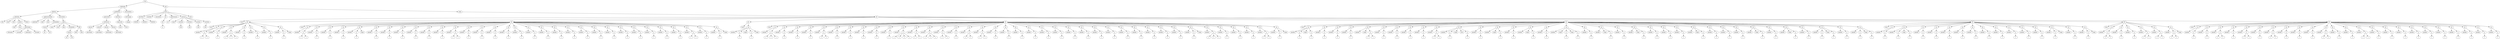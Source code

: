 digraph Tree {
	"t0" [label = "TEI"];
	"t1" [label = "teiHeader"];
	"t2" [label = "fileDesc"];
	"t3" [label = "titleStmt"];
	"t4" [label = "title"];
	"t5" [label = "title"];
	"t6" [label = "title"];
	"t7" [label = "author"];
	"t8" [label = "idno"];
	"t9" [label = "idno"];
	"t10" [label = "persName"];
	"t11" [label = "forename"];
	"t12" [label = "surname"];
	"t13" [label = "nameLink"];
	"t14" [label = "surname"];
	"t15" [label = "editor"];
	"t16" [label = "publicationStmt"];
	"t17" [label = "publisher"];
	"t18" [label = "idno"];
	"t19" [label = "idno"];
	"t20" [label = "availability"];
	"t21" [label = "licence"];
	"t22" [label = "ab"];
	"t23" [label = "ref"];
	"t24" [label = "sourceDesc"];
	"t25" [label = "bibl"];
	"t26" [label = "name"];
	"t27" [label = "idno"];
	"t28" [label = "idno"];
	"t29" [label = "availability"];
	"t30" [label = "licence"];
	"t31" [label = "ab"];
	"t32" [label = "ref"];
	"t33" [label = "bibl"];
	"t34" [label = "date"];
	"t35" [label = "idno"];
	"t36" [label = "profileDesc"];
	"t37" [label = "particDesc"];
	"t38" [label = "listPerson"];
	"t39" [label = "person"];
	"t40" [label = "persName"];
	"t41" [label = "person"];
	"t42" [label = "persName"];
	"t43" [label = "person"];
	"t44" [label = "persName"];
	"t45" [label = "person"];
	"t46" [label = "persName"];
	"t47" [label = "textClass"];
	"t48" [label = "keywords"];
	"t49" [label = "term"];
	"t50" [label = "term"];
	"t51" [label = "revisionDesc"];
	"t52" [label = "listChange"];
	"t53" [label = "change"];
	"t54" [label = "text"];
	"t55" [label = "front"];
	"t56" [label = "docTitle"];
	"t57" [label = "titlePart"];
	"t58" [label = "titlePart"];
	"t59" [label = "titlePart"];
	"t60" [label = "docDate"];
	"t61" [label = "docAuthor"];
	"t62" [label = "div"];
	"t63" [label = "div"];
	"t64" [label = "p"];
	"t65" [label = "performance"];
	"t66" [label = "ab"];
	"t67" [label = "castList"];
	"t68" [label = "head"];
	"t69" [label = "castItem"];
	"t70" [label = "role"];
	"t71" [label = "castItem"];
	"t72" [label = "role"];
	"t73" [label = "castItem"];
	"t74" [label = "role"];
	"t75" [label = "castItem"];
	"t76" [label = "role"];
	"t77" [label = "note"];
	"t78" [label = "body"];
	"t79" [label = "div"];
	"t80" [label = "head"];
	"t81" [label = "div"];
	"t82" [label = "head"];
	"t83" [label = "sp"];
	"t84" [label = "speaker"];
	"t85" [label = "p"];
	"t86" [label = "s"];
	"t87" [label = "s"];
	"t88" [label = "sp"];
	"t89" [label = "speaker"];
	"t90" [label = "p"];
	"t91" [label = "s"];
	"t92" [label = "sp"];
	"t93" [label = "speaker"];
	"t94" [label = "p"];
	"t95" [label = "s"];
	"t96" [label = "s"];
	"t97" [label = "s"];
	"t98" [label = "sp"];
	"t99" [label = "speaker"];
	"t100" [label = "p"];
	"t101" [label = "s"];
	"t102" [label = "sp"];
	"t103" [label = "speaker"];
	"t104" [label = "p"];
	"t105" [label = "s"];
	"t106" [label = "sp"];
	"t107" [label = "speaker"];
	"t108" [label = "p"];
	"t109" [label = "s"];
	"t110" [label = "sp"];
	"t111" [label = "speaker"];
	"t112" [label = "p"];
	"t113" [label = "s"];
	"t114" [label = "stage"];
	"t115" [label = "div"];
	"t116" [label = "head"];
	"t117" [label = "sp"];
	"t118" [label = "speaker"];
	"t119" [label = "p"];
	"t120" [label = "s"];
	"t121" [label = "s"];
	"t122" [label = "sp"];
	"t123" [label = "speaker"];
	"t124" [label = "p"];
	"t125" [label = "s"];
	"t126" [label = "sp"];
	"t127" [label = "speaker"];
	"t128" [label = "p"];
	"t129" [label = "s"];
	"t130" [label = "sp"];
	"t131" [label = "speaker"];
	"t132" [label = "p"];
	"t133" [label = "s"];
	"t134" [label = "sp"];
	"t135" [label = "speaker"];
	"t136" [label = "p"];
	"t137" [label = "s"];
	"t138" [label = "stage"];
	"t139" [label = "sp"];
	"t140" [label = "speaker"];
	"t141" [label = "p"];
	"t142" [label = "s"];
	"t143" [label = "sp"];
	"t144" [label = "speaker"];
	"t145" [label = "p"];
	"t146" [label = "s"];
	"t147" [label = "sp"];
	"t148" [label = "speaker"];
	"t149" [label = "p"];
	"t150" [label = "s"];
	"t151" [label = "sp"];
	"t152" [label = "speaker"];
	"t153" [label = "p"];
	"t154" [label = "s"];
	"t155" [label = "sp"];
	"t156" [label = "speaker"];
	"t157" [label = "p"];
	"t158" [label = "s"];
	"t159" [label = "sp"];
	"t160" [label = "speaker"];
	"t161" [label = "p"];
	"t162" [label = "s"];
	"t163" [label = "sp"];
	"t164" [label = "speaker"];
	"t165" [label = "p"];
	"t166" [label = "s"];
	"t167" [label = "s"];
	"t168" [label = "sp"];
	"t169" [label = "speaker"];
	"t170" [label = "p"];
	"t171" [label = "s"];
	"t172" [label = "sp"];
	"t173" [label = "speaker"];
	"t174" [label = "p"];
	"t175" [label = "s"];
	"t176" [label = "sp"];
	"t177" [label = "speaker"];
	"t178" [label = "p"];
	"t179" [label = "s"];
	"t180" [label = "sp"];
	"t181" [label = "speaker"];
	"t182" [label = "p"];
	"t183" [label = "s"];
	"t184" [label = "sp"];
	"t185" [label = "speaker"];
	"t186" [label = "p"];
	"t187" [label = "s"];
	"t188" [label = "sp"];
	"t189" [label = "speaker"];
	"t190" [label = "p"];
	"t191" [label = "s"];
	"t192" [label = "sp"];
	"t193" [label = "speaker"];
	"t194" [label = "p"];
	"t195" [label = "s"];
	"t196" [label = "sp"];
	"t197" [label = "speaker"];
	"t198" [label = "p"];
	"t199" [label = "s"];
	"t200" [label = "sp"];
	"t201" [label = "speaker"];
	"t202" [label = "p"];
	"t203" [label = "s"];
	"t204" [label = "sp"];
	"t205" [label = "speaker"];
	"t206" [label = "p"];
	"t207" [label = "s"];
	"t208" [label = "sp"];
	"t209" [label = "speaker"];
	"t210" [label = "p"];
	"t211" [label = "s"];
	"t212" [label = "sp"];
	"t213" [label = "speaker"];
	"t214" [label = "p"];
	"t215" [label = "s"];
	"t216" [label = "sp"];
	"t217" [label = "speaker"];
	"t218" [label = "p"];
	"t219" [label = "s"];
	"t220" [label = "sp"];
	"t221" [label = "speaker"];
	"t222" [label = "p"];
	"t223" [label = "s"];
	"t224" [label = "sp"];
	"t225" [label = "speaker"];
	"t226" [label = "p"];
	"t227" [label = "s"];
	"t228" [label = "sp"];
	"t229" [label = "speaker"];
	"t230" [label = "p"];
	"t231" [label = "s"];
	"t232" [label = "sp"];
	"t233" [label = "speaker"];
	"t234" [label = "p"];
	"t235" [label = "s"];
	"t236" [label = "sp"];
	"t237" [label = "speaker"];
	"t238" [label = "p"];
	"t239" [label = "s"];
	"t240" [label = "s"];
	"t241" [label = "sp"];
	"t242" [label = "speaker"];
	"t243" [label = "p"];
	"t244" [label = "s"];
	"t245" [label = "sp"];
	"t246" [label = "speaker"];
	"t247" [label = "p"];
	"t248" [label = "s"];
	"t249" [label = "stage"];
	"t250" [label = "div"];
	"t251" [label = "head"];
	"t252" [label = "sp"];
	"t253" [label = "speaker"];
	"t254" [label = "p"];
	"t255" [label = "s"];
	"t256" [label = "stage"];
	"t257" [label = "p"];
	"t258" [label = "s"];
	"t259" [label = "stage"];
	"t260" [label = "div"];
	"t261" [label = "head"];
	"t262" [label = "sp"];
	"t263" [label = "speaker"];
	"t264" [label = "p"];
	"t265" [label = "s"];
	"t266" [label = "s"];
	"t267" [label = "s"];
	"t268" [label = "sp"];
	"t269" [label = "speaker"];
	"t270" [label = "p"];
	"t271" [label = "s"];
	"t272" [label = "sp"];
	"t273" [label = "speaker"];
	"t274" [label = "p"];
	"t275" [label = "s"];
	"t276" [label = "sp"];
	"t277" [label = "speaker"];
	"t278" [label = "p"];
	"t279" [label = "s"];
	"t280" [label = "sp"];
	"t281" [label = "speaker"];
	"t282" [label = "p"];
	"t283" [label = "s"];
	"t284" [label = "s"];
	"t285" [label = "sp"];
	"t286" [label = "speaker"];
	"t287" [label = "p"];
	"t288" [label = "s"];
	"t289" [label = "sp"];
	"t290" [label = "speaker"];
	"t291" [label = "p"];
	"t292" [label = "s"];
	"t293" [label = "sp"];
	"t294" [label = "speaker"];
	"t295" [label = "p"];
	"t296" [label = "s"];
	"t297" [label = "sp"];
	"t298" [label = "speaker"];
	"t299" [label = "p"];
	"t300" [label = "s"];
	"t301" [label = "sp"];
	"t302" [label = "speaker"];
	"t303" [label = "p"];
	"t304" [label = "s"];
	"t305" [label = "sp"];
	"t306" [label = "speaker"];
	"t307" [label = "p"];
	"t308" [label = "s"];
	"t309" [label = "s"];
	"t310" [label = "s"];
	"t311" [label = "s"];
	"t312" [label = "sp"];
	"t313" [label = "speaker"];
	"t314" [label = "p"];
	"t315" [label = "s"];
	"t316" [label = "s"];
	"t317" [label = "sp"];
	"t318" [label = "speaker"];
	"t319" [label = "p"];
	"t320" [label = "s"];
	"t321" [label = "s"];
	"t322" [label = "s"];
	"t323" [label = "sp"];
	"t324" [label = "speaker"];
	"t325" [label = "p"];
	"t326" [label = "s"];
	"t327" [label = "s"];
	"t328" [label = "sp"];
	"t329" [label = "speaker"];
	"t330" [label = "p"];
	"t331" [label = "s"];
	"t332" [label = "sp"];
	"t333" [label = "speaker"];
	"t334" [label = "p"];
	"t335" [label = "s"];
	"t336" [label = "s"];
	"t337" [label = "sp"];
	"t338" [label = "speaker"];
	"t339" [label = "p"];
	"t340" [label = "s"];
	"t341" [label = "s"];
	"t342" [label = "sp"];
	"t343" [label = "speaker"];
	"t344" [label = "p"];
	"t345" [label = "s"];
	"t346" [label = "sp"];
	"t347" [label = "speaker"];
	"t348" [label = "p"];
	"t349" [label = "s"];
	"t350" [label = "sp"];
	"t351" [label = "speaker"];
	"t352" [label = "p"];
	"t353" [label = "s"];
	"t354" [label = "sp"];
	"t355" [label = "speaker"];
	"t356" [label = "p"];
	"t357" [label = "s"];
	"t358" [label = "sp"];
	"t359" [label = "speaker"];
	"t360" [label = "p"];
	"t361" [label = "s"];
	"t362" [label = "sp"];
	"t363" [label = "speaker"];
	"t364" [label = "p"];
	"t365" [label = "s"];
	"t366" [label = "sp"];
	"t367" [label = "speaker"];
	"t368" [label = "p"];
	"t369" [label = "s"];
	"t370" [label = "sp"];
	"t371" [label = "speaker"];
	"t372" [label = "p"];
	"t373" [label = "s"];
	"t374" [label = "sp"];
	"t375" [label = "speaker"];
	"t376" [label = "p"];
	"t377" [label = "s"];
	"t378" [label = "sp"];
	"t379" [label = "speaker"];
	"t380" [label = "p"];
	"t381" [label = "s"];
	"t382" [label = "sp"];
	"t383" [label = "speaker"];
	"t384" [label = "p"];
	"t385" [label = "s"];
	"t386" [label = "sp"];
	"t387" [label = "speaker"];
	"t388" [label = "p"];
	"t389" [label = "s"];
	"t390" [label = "sp"];
	"t391" [label = "speaker"];
	"t392" [label = "p"];
	"t393" [label = "s"];
	"t394" [label = "sp"];
	"t395" [label = "speaker"];
	"t396" [label = "p"];
	"t397" [label = "s"];
	"t398" [label = "sp"];
	"t399" [label = "speaker"];
	"t400" [label = "p"];
	"t401" [label = "s"];
	"t402" [label = "sp"];
	"t403" [label = "speaker"];
	"t404" [label = "p"];
	"t405" [label = "s"];
	"t406" [label = "stage"];
	"t407" [label = "sp"];
	"t408" [label = "speaker"];
	"t409" [label = "p"];
	"t410" [label = "s"];
	"t411" [label = "s"];
	"t412" [label = "s"];
	"t413" [label = "sp"];
	"t414" [label = "speaker"];
	"t415" [label = "p"];
	"t416" [label = "s"];
	"t417" [label = "sp"];
	"t418" [label = "speaker"];
	"t419" [label = "p"];
	"t420" [label = "s"];
	"t421" [label = "sp"];
	"t422" [label = "speaker"];
	"t423" [label = "p"];
	"t424" [label = "s"];
	"t425" [label = "sp"];
	"t426" [label = "speaker"];
	"t427" [label = "p"];
	"t428" [label = "s"];
	"t429" [label = "s"];
	"t430" [label = "sp"];
	"t431" [label = "speaker"];
	"t432" [label = "p"];
	"t433" [label = "s"];
	"t434" [label = "stage"];
	"t435" [label = "div"];
	"t436" [label = "head"];
	"t437" [label = "sp"];
	"t438" [label = "speaker"];
	"t439" [label = "p"];
	"t440" [label = "s"];
	"t441" [label = "stage"];
	"t442" [label = "p"];
	"t443" [label = "s"];
	"t444" [label = "sp"];
	"t445" [label = "speaker"];
	"t446" [label = "p"];
	"t447" [label = "s"];
	"t448" [label = "sp"];
	"t449" [label = "speaker"];
	"t450" [label = "p"];
	"t451" [label = "s"];
	"t452" [label = "sp"];
	"t453" [label = "speaker"];
	"t454" [label = "p"];
	"t455" [label = "s"];
	"t456" [label = "sp"];
	"t457" [label = "speaker"];
	"t458" [label = "stage"];
	"t459" [label = "p"];
	"t460" [label = "s"];
	"t461" [label = "s"];
	"t462" [label = "sp"];
	"t463" [label = "speaker"];
	"t464" [label = "p"];
	"t465" [label = "s"];
	"t466" [label = "sp"];
	"t467" [label = "speaker"];
	"t468" [label = "p"];
	"t469" [label = "s"];
	"t470" [label = "sp"];
	"t471" [label = "speaker"];
	"t472" [label = "p"];
	"t473" [label = "s"];
	"t474" [label = "sp"];
	"t475" [label = "speaker"];
	"t476" [label = "p"];
	"t477" [label = "s"];
	"t478" [label = "sp"];
	"t479" [label = "speaker"];
	"t480" [label = "p"];
	"t481" [label = "s"];
	"t482" [label = "s"];
	"t483" [label = "sp"];
	"t484" [label = "speaker"];
	"t485" [label = "p"];
	"t486" [label = "s"];
	"t487" [label = "stage"];
	"t488" [label = "note"];
	"t489" [label = "p"];
	"t490" [label = "s"];
	"t491" [label = "sp"];
	"t492" [label = "speaker"];
	"t493" [label = "p"];
	"t494" [label = "s"];
	"t495" [label = "sp"];
	"t496" [label = "speaker"];
	"t497" [label = "stage"];
	"t498" [label = "p"];
	"t499" [label = "s"];
	"t500" [label = "sp"];
	"t501" [label = "speaker"];
	"t502" [label = "p"];
	"t503" [label = "s"];
	"t504" [label = "sp"];
	"t505" [label = "speaker"];
	"t506" [label = "stage"];
	"t507" [label = "p"];
	"t508" [label = "s"];
	"t509" [label = "sp"];
	"t510" [label = "speaker"];
	"t511" [label = "p"];
	"t512" [label = "s"];
	"t513" [label = "sp"];
	"t514" [label = "speaker"];
	"t515" [label = "stage"];
	"t516" [label = "p"];
	"t517" [label = "s"];
	"t518" [label = "stage"];
	"t519" [label = "p"];
	"t520" [label = "s"];
	"t521" [label = "sp"];
	"t522" [label = "speaker"];
	"t523" [label = "p"];
	"t524" [label = "s"];
	"t525" [label = "sp"];
	"t526" [label = "speaker"];
	"t527" [label = "stage"];
	"t528" [label = "p"];
	"t529" [label = "s"];
	"t530" [label = "sp"];
	"t531" [label = "speaker"];
	"t532" [label = "p"];
	"t533" [label = "s"];
	"t534" [label = "sp"];
	"t535" [label = "speaker"];
	"t536" [label = "stage"];
	"t537" [label = "p"];
	"t538" [label = "s"];
	"t539" [label = "sp"];
	"t540" [label = "speaker"];
	"t541" [label = "p"];
	"t542" [label = "s"];
	"t543" [label = "sp"];
	"t544" [label = "speaker"];
	"t545" [label = "p"];
	"t546" [label = "s"];
	"t547" [label = "sp"];
	"t548" [label = "speaker"];
	"t549" [label = "p"];
	"t550" [label = "s"];
	"t551" [label = "sp"];
	"t552" [label = "speaker"];
	"t553" [label = "stage"];
	"t554" [label = "p"];
	"t555" [label = "s"];
	"t556" [label = "sp"];
	"t557" [label = "speaker"];
	"t558" [label = "p"];
	"t559" [label = "s"];
	"t560" [label = "sp"];
	"t561" [label = "speaker"];
	"t562" [label = "p"];
	"t563" [label = "s"];
	"t564" [label = "sp"];
	"t565" [label = "speaker"];
	"t566" [label = "p"];
	"t567" [label = "s"];
	"t568" [label = "sp"];
	"t569" [label = "speaker"];
	"t570" [label = "stage"];
	"t571" [label = "p"];
	"t572" [label = "s"];
	"t573" [label = "sp"];
	"t574" [label = "speaker"];
	"t575" [label = "p"];
	"t576" [label = "s"];
	"t577" [label = "sp"];
	"t578" [label = "speaker"];
	"t579" [label = "stage"];
	"t580" [label = "p"];
	"t581" [label = "s"];
	"t582" [label = "sp"];
	"t583" [label = "speaker"];
	"t584" [label = "p"];
	"t585" [label = "s"];
	"t586" [label = "sp"];
	"t587" [label = "speaker"];
	"t588" [label = "p"];
	"t589" [label = "s"];
	"t590" [label = "stage"];
	"t591" [label = "p"];
	"t592" [label = "s"];
	"t593" [label = "sp"];
	"t594" [label = "speaker"];
	"t595" [label = "p"];
	"t596" [label = "s"];
	"t597" [label = "sp"];
	"t598" [label = "speaker"];
	"t599" [label = "p"];
	"t600" [label = "s"];
	"t601" [label = "stage"];
	"t602" [label = "p"];
	"t603" [label = "s"];
	"t604" [label = "div"];
	"t605" [label = "head"];
	"t606" [label = "sp"];
	"t607" [label = "speaker"];
	"t608" [label = "p"];
	"t609" [label = "s"];
	"t610" [label = "sp"];
	"t611" [label = "speaker"];
	"t612" [label = "p"];
	"t613" [label = "s"];
	"t614" [label = "stage"];
	"t615" [label = "p"];
	"t616" [label = "s"];
	"t617" [label = "sp"];
	"t618" [label = "speaker"];
	"t619" [label = "p"];
	"t620" [label = "s"];
	"t621" [label = "sp"];
	"t622" [label = "speaker"];
	"t623" [label = "p"];
	"t624" [label = "s"];
	"t625" [label = "sp"];
	"t626" [label = "speaker"];
	"t627" [label = "p"];
	"t628" [label = "s"];
	"t629" [label = "sp"];
	"t630" [label = "speaker"];
	"t631" [label = "p"];
	"t632" [label = "s"];
	"t633" [label = "sp"];
	"t634" [label = "speaker"];
	"t635" [label = "p"];
	"t636" [label = "s"];
	"t637" [label = "sp"];
	"t638" [label = "speaker"];
	"t639" [label = "p"];
	"t640" [label = "s"];
	"t641" [label = "sp"];
	"t642" [label = "speaker"];
	"t643" [label = "p"];
	"t644" [label = "s"];
	"t645" [label = "sp"];
	"t646" [label = "speaker"];
	"t647" [label = "p"];
	"t648" [label = "s"];
	"t649" [label = "sp"];
	"t650" [label = "speaker"];
	"t651" [label = "p"];
	"t652" [label = "s"];
	"t653" [label = "sp"];
	"t654" [label = "speaker"];
	"t655" [label = "p"];
	"t656" [label = "s"];
	"t657" [label = "sp"];
	"t658" [label = "speaker"];
	"t659" [label = "p"];
	"t660" [label = "s"];
	"t661" [label = "stage"];
	"t662" [label = "sp"];
	"t663" [label = "speaker"];
	"t664" [label = "p"];
	"t665" [label = "s"];
	"t666" [label = "sp"];
	"t667" [label = "speaker"];
	"t668" [label = "p"];
	"t669" [label = "s"];
	"t670" [label = "stage"];
	"t671" [label = "div"];
	"t672" [label = "head"];
	"t673" [label = "sp"];
	"t674" [label = "speaker"];
	"t675" [label = "p"];
	"t676" [label = "s"];
	"t677" [label = "s"];
	"t678" [label = "sp"];
	"t679" [label = "speaker"];
	"t680" [label = "p"];
	"t681" [label = "s"];
	"t682" [label = "sp"];
	"t683" [label = "speaker"];
	"t684" [label = "p"];
	"t685" [label = "s"];
	"t686" [label = "sp"];
	"t687" [label = "speaker"];
	"t688" [label = "p"];
	"t689" [label = "s"];
	"t690" [label = "s"];
	"t691" [label = "sp"];
	"t692" [label = "speaker"];
	"t693" [label = "p"];
	"t694" [label = "s"];
	"t695" [label = "s"];
	"t696" [label = "sp"];
	"t697" [label = "speaker"];
	"t698" [label = "p"];
	"t699" [label = "s"];
	"t700" [label = "s"];
	"t701" [label = "stage"];
	"t702" [label = "div"];
	"t703" [label = "head"];
	"t704" [label = "sp"];
	"t705" [label = "speaker"];
	"t706" [label = "p"];
	"t707" [label = "s"];
	"t708" [label = "sp"];
	"t709" [label = "speaker"];
	"t710" [label = "p"];
	"t711" [label = "s"];
	"t712" [label = "sp"];
	"t713" [label = "speaker"];
	"t714" [label = "p"];
	"t715" [label = "s"];
	"t716" [label = "s"];
	"t717" [label = "sp"];
	"t718" [label = "speaker"];
	"t719" [label = "p"];
	"t720" [label = "s"];
	"t721" [label = "sp"];
	"t722" [label = "speaker"];
	"t723" [label = "p"];
	"t724" [label = "s"];
	"t725" [label = "s"];
	"t726" [label = "sp"];
	"t727" [label = "speaker"];
	"t728" [label = "p"];
	"t729" [label = "s"];
	"t730" [label = "sp"];
	"t731" [label = "speaker"];
	"t732" [label = "p"];
	"t733" [label = "s"];
	"t734" [label = "s"];
	"t735" [label = "sp"];
	"t736" [label = "speaker"];
	"t737" [label = "p"];
	"t738" [label = "s"];
	"t739" [label = "sp"];
	"t740" [label = "speaker"];
	"t741" [label = "p"];
	"t742" [label = "s"];
	"t743" [label = "sp"];
	"t744" [label = "speaker"];
	"t745" [label = "p"];
	"t746" [label = "s"];
	"t747" [label = "sp"];
	"t748" [label = "speaker"];
	"t749" [label = "p"];
	"t750" [label = "s"];
	"t751" [label = "s"];
	"t752" [label = "sp"];
	"t753" [label = "speaker"];
	"t754" [label = "p"];
	"t755" [label = "s"];
	"t756" [label = "sp"];
	"t757" [label = "speaker"];
	"t758" [label = "p"];
	"t759" [label = "s"];
	"t760" [label = "sp"];
	"t761" [label = "speaker"];
	"t762" [label = "p"];
	"t763" [label = "s"];
	"t764" [label = "s"];
	"t765" [label = "sp"];
	"t766" [label = "speaker"];
	"t767" [label = "p"];
	"t768" [label = "s"];
	"t769" [label = "sp"];
	"t770" [label = "speaker"];
	"t771" [label = "p"];
	"t772" [label = "s"];
	"t773" [label = "sp"];
	"t774" [label = "speaker"];
	"t775" [label = "p"];
	"t776" [label = "s"];
	"t777" [label = "sp"];
	"t778" [label = "speaker"];
	"t779" [label = "p"];
	"t780" [label = "s"];
	"t781" [label = "sp"];
	"t782" [label = "speaker"];
	"t783" [label = "p"];
	"t784" [label = "s"];
	"t785" [label = "sp"];
	"t786" [label = "speaker"];
	"t787" [label = "p"];
	"t788" [label = "s"];
	"t789" [label = "sp"];
	"t790" [label = "speaker"];
	"t791" [label = "p"];
	"t792" [label = "s"];
	"t793" [label = "sp"];
	"t794" [label = "speaker"];
	"t795" [label = "p"];
	"t796" [label = "s"];
	"t797" [label = "sp"];
	"t798" [label = "speaker"];
	"t799" [label = "p"];
	"t800" [label = "s"];
	"t801" [label = "sp"];
	"t802" [label = "speaker"];
	"t803" [label = "p"];
	"t804" [label = "s"];
	"t0" -> "t1";
	"t1" -> "t2";
	"t2" -> "t3";
	"t3" -> "t4";
	"t3" -> "t5";
	"t3" -> "t6";
	"t3" -> "t7";
	"t7" -> "t8";
	"t7" -> "t9";
	"t7" -> "t10";
	"t10" -> "t11";
	"t10" -> "t12";
	"t10" -> "t13";
	"t10" -> "t14";
	"t3" -> "t15";
	"t2" -> "t16";
	"t16" -> "t17";
	"t16" -> "t18";
	"t16" -> "t19";
	"t16" -> "t20";
	"t20" -> "t21";
	"t21" -> "t22";
	"t21" -> "t23";
	"t2" -> "t24";
	"t24" -> "t25";
	"t25" -> "t26";
	"t25" -> "t27";
	"t25" -> "t28";
	"t25" -> "t29";
	"t29" -> "t30";
	"t30" -> "t31";
	"t30" -> "t32";
	"t25" -> "t33";
	"t33" -> "t34";
	"t33" -> "t35";
	"t1" -> "t36";
	"t36" -> "t37";
	"t37" -> "t38";
	"t38" -> "t39";
	"t39" -> "t40";
	"t38" -> "t41";
	"t41" -> "t42";
	"t38" -> "t43";
	"t43" -> "t44";
	"t38" -> "t45";
	"t45" -> "t46";
	"t36" -> "t47";
	"t47" -> "t48";
	"t48" -> "t49";
	"t48" -> "t50";
	"t1" -> "t51";
	"t51" -> "t52";
	"t52" -> "t53";
	"t0" -> "t54";
	"t54" -> "t55";
	"t55" -> "t56";
	"t56" -> "t57";
	"t56" -> "t58";
	"t56" -> "t59";
	"t55" -> "t60";
	"t55" -> "t61";
	"t55" -> "t62";
	"t62" -> "t63";
	"t63" -> "t64";
	"t55" -> "t65";
	"t65" -> "t66";
	"t55" -> "t67";
	"t67" -> "t68";
	"t67" -> "t69";
	"t69" -> "t70";
	"t67" -> "t71";
	"t71" -> "t72";
	"t67" -> "t73";
	"t73" -> "t74";
	"t67" -> "t75";
	"t75" -> "t76";
	"t55" -> "t77";
	"t54" -> "t78";
	"t78" -> "t79";
	"t79" -> "t80";
	"t79" -> "t81";
	"t81" -> "t82";
	"t81" -> "t83";
	"t83" -> "t84";
	"t83" -> "t85";
	"t85" -> "t86";
	"t85" -> "t87";
	"t81" -> "t88";
	"t88" -> "t89";
	"t88" -> "t90";
	"t90" -> "t91";
	"t81" -> "t92";
	"t92" -> "t93";
	"t92" -> "t94";
	"t94" -> "t95";
	"t94" -> "t96";
	"t94" -> "t97";
	"t81" -> "t98";
	"t98" -> "t99";
	"t98" -> "t100";
	"t100" -> "t101";
	"t81" -> "t102";
	"t102" -> "t103";
	"t102" -> "t104";
	"t104" -> "t105";
	"t81" -> "t106";
	"t106" -> "t107";
	"t106" -> "t108";
	"t108" -> "t109";
	"t81" -> "t110";
	"t110" -> "t111";
	"t110" -> "t112";
	"t112" -> "t113";
	"t110" -> "t114";
	"t79" -> "t115";
	"t115" -> "t116";
	"t115" -> "t117";
	"t117" -> "t118";
	"t117" -> "t119";
	"t119" -> "t120";
	"t119" -> "t121";
	"t115" -> "t122";
	"t122" -> "t123";
	"t122" -> "t124";
	"t124" -> "t125";
	"t115" -> "t126";
	"t126" -> "t127";
	"t126" -> "t128";
	"t128" -> "t129";
	"t115" -> "t130";
	"t130" -> "t131";
	"t130" -> "t132";
	"t132" -> "t133";
	"t115" -> "t134";
	"t134" -> "t135";
	"t134" -> "t136";
	"t136" -> "t137";
	"t134" -> "t138";
	"t115" -> "t139";
	"t139" -> "t140";
	"t139" -> "t141";
	"t141" -> "t142";
	"t115" -> "t143";
	"t143" -> "t144";
	"t143" -> "t145";
	"t145" -> "t146";
	"t115" -> "t147";
	"t147" -> "t148";
	"t147" -> "t149";
	"t149" -> "t150";
	"t115" -> "t151";
	"t151" -> "t152";
	"t151" -> "t153";
	"t153" -> "t154";
	"t115" -> "t155";
	"t155" -> "t156";
	"t155" -> "t157";
	"t157" -> "t158";
	"t115" -> "t159";
	"t159" -> "t160";
	"t159" -> "t161";
	"t161" -> "t162";
	"t115" -> "t163";
	"t163" -> "t164";
	"t163" -> "t165";
	"t165" -> "t166";
	"t165" -> "t167";
	"t115" -> "t168";
	"t168" -> "t169";
	"t168" -> "t170";
	"t170" -> "t171";
	"t115" -> "t172";
	"t172" -> "t173";
	"t172" -> "t174";
	"t174" -> "t175";
	"t115" -> "t176";
	"t176" -> "t177";
	"t176" -> "t178";
	"t178" -> "t179";
	"t115" -> "t180";
	"t180" -> "t181";
	"t180" -> "t182";
	"t182" -> "t183";
	"t115" -> "t184";
	"t184" -> "t185";
	"t184" -> "t186";
	"t186" -> "t187";
	"t115" -> "t188";
	"t188" -> "t189";
	"t188" -> "t190";
	"t190" -> "t191";
	"t115" -> "t192";
	"t192" -> "t193";
	"t192" -> "t194";
	"t194" -> "t195";
	"t115" -> "t196";
	"t196" -> "t197";
	"t196" -> "t198";
	"t198" -> "t199";
	"t115" -> "t200";
	"t200" -> "t201";
	"t200" -> "t202";
	"t202" -> "t203";
	"t115" -> "t204";
	"t204" -> "t205";
	"t204" -> "t206";
	"t206" -> "t207";
	"t115" -> "t208";
	"t208" -> "t209";
	"t208" -> "t210";
	"t210" -> "t211";
	"t115" -> "t212";
	"t212" -> "t213";
	"t212" -> "t214";
	"t214" -> "t215";
	"t115" -> "t216";
	"t216" -> "t217";
	"t216" -> "t218";
	"t218" -> "t219";
	"t115" -> "t220";
	"t220" -> "t221";
	"t220" -> "t222";
	"t222" -> "t223";
	"t115" -> "t224";
	"t224" -> "t225";
	"t224" -> "t226";
	"t226" -> "t227";
	"t115" -> "t228";
	"t228" -> "t229";
	"t228" -> "t230";
	"t230" -> "t231";
	"t115" -> "t232";
	"t232" -> "t233";
	"t232" -> "t234";
	"t234" -> "t235";
	"t115" -> "t236";
	"t236" -> "t237";
	"t236" -> "t238";
	"t238" -> "t239";
	"t238" -> "t240";
	"t115" -> "t241";
	"t241" -> "t242";
	"t241" -> "t243";
	"t243" -> "t244";
	"t115" -> "t245";
	"t245" -> "t246";
	"t245" -> "t247";
	"t247" -> "t248";
	"t245" -> "t249";
	"t79" -> "t250";
	"t250" -> "t251";
	"t250" -> "t252";
	"t252" -> "t253";
	"t252" -> "t254";
	"t254" -> "t255";
	"t252" -> "t256";
	"t252" -> "t257";
	"t257" -> "t258";
	"t252" -> "t259";
	"t79" -> "t260";
	"t260" -> "t261";
	"t260" -> "t262";
	"t262" -> "t263";
	"t262" -> "t264";
	"t264" -> "t265";
	"t264" -> "t266";
	"t264" -> "t267";
	"t260" -> "t268";
	"t268" -> "t269";
	"t268" -> "t270";
	"t270" -> "t271";
	"t260" -> "t272";
	"t272" -> "t273";
	"t272" -> "t274";
	"t274" -> "t275";
	"t260" -> "t276";
	"t276" -> "t277";
	"t276" -> "t278";
	"t278" -> "t279";
	"t260" -> "t280";
	"t280" -> "t281";
	"t280" -> "t282";
	"t282" -> "t283";
	"t282" -> "t284";
	"t260" -> "t285";
	"t285" -> "t286";
	"t285" -> "t287";
	"t287" -> "t288";
	"t260" -> "t289";
	"t289" -> "t290";
	"t289" -> "t291";
	"t291" -> "t292";
	"t260" -> "t293";
	"t293" -> "t294";
	"t293" -> "t295";
	"t295" -> "t296";
	"t260" -> "t297";
	"t297" -> "t298";
	"t297" -> "t299";
	"t299" -> "t300";
	"t260" -> "t301";
	"t301" -> "t302";
	"t301" -> "t303";
	"t303" -> "t304";
	"t260" -> "t305";
	"t305" -> "t306";
	"t305" -> "t307";
	"t307" -> "t308";
	"t307" -> "t309";
	"t307" -> "t310";
	"t307" -> "t311";
	"t260" -> "t312";
	"t312" -> "t313";
	"t312" -> "t314";
	"t314" -> "t315";
	"t314" -> "t316";
	"t260" -> "t317";
	"t317" -> "t318";
	"t317" -> "t319";
	"t319" -> "t320";
	"t319" -> "t321";
	"t319" -> "t322";
	"t260" -> "t323";
	"t323" -> "t324";
	"t323" -> "t325";
	"t325" -> "t326";
	"t325" -> "t327";
	"t260" -> "t328";
	"t328" -> "t329";
	"t328" -> "t330";
	"t330" -> "t331";
	"t260" -> "t332";
	"t332" -> "t333";
	"t332" -> "t334";
	"t334" -> "t335";
	"t334" -> "t336";
	"t260" -> "t337";
	"t337" -> "t338";
	"t337" -> "t339";
	"t339" -> "t340";
	"t339" -> "t341";
	"t260" -> "t342";
	"t342" -> "t343";
	"t342" -> "t344";
	"t344" -> "t345";
	"t260" -> "t346";
	"t346" -> "t347";
	"t346" -> "t348";
	"t348" -> "t349";
	"t260" -> "t350";
	"t350" -> "t351";
	"t350" -> "t352";
	"t352" -> "t353";
	"t260" -> "t354";
	"t354" -> "t355";
	"t354" -> "t356";
	"t356" -> "t357";
	"t260" -> "t358";
	"t358" -> "t359";
	"t358" -> "t360";
	"t360" -> "t361";
	"t260" -> "t362";
	"t362" -> "t363";
	"t362" -> "t364";
	"t364" -> "t365";
	"t260" -> "t366";
	"t366" -> "t367";
	"t366" -> "t368";
	"t368" -> "t369";
	"t260" -> "t370";
	"t370" -> "t371";
	"t370" -> "t372";
	"t372" -> "t373";
	"t260" -> "t374";
	"t374" -> "t375";
	"t374" -> "t376";
	"t376" -> "t377";
	"t260" -> "t378";
	"t378" -> "t379";
	"t378" -> "t380";
	"t380" -> "t381";
	"t260" -> "t382";
	"t382" -> "t383";
	"t382" -> "t384";
	"t384" -> "t385";
	"t260" -> "t386";
	"t386" -> "t387";
	"t386" -> "t388";
	"t388" -> "t389";
	"t260" -> "t390";
	"t390" -> "t391";
	"t390" -> "t392";
	"t392" -> "t393";
	"t260" -> "t394";
	"t394" -> "t395";
	"t394" -> "t396";
	"t396" -> "t397";
	"t260" -> "t398";
	"t398" -> "t399";
	"t398" -> "t400";
	"t400" -> "t401";
	"t260" -> "t402";
	"t402" -> "t403";
	"t402" -> "t404";
	"t404" -> "t405";
	"t402" -> "t406";
	"t260" -> "t407";
	"t407" -> "t408";
	"t407" -> "t409";
	"t409" -> "t410";
	"t409" -> "t411";
	"t409" -> "t412";
	"t260" -> "t413";
	"t413" -> "t414";
	"t413" -> "t415";
	"t415" -> "t416";
	"t260" -> "t417";
	"t417" -> "t418";
	"t417" -> "t419";
	"t419" -> "t420";
	"t260" -> "t421";
	"t421" -> "t422";
	"t421" -> "t423";
	"t423" -> "t424";
	"t260" -> "t425";
	"t425" -> "t426";
	"t425" -> "t427";
	"t427" -> "t428";
	"t427" -> "t429";
	"t260" -> "t430";
	"t430" -> "t431";
	"t430" -> "t432";
	"t432" -> "t433";
	"t430" -> "t434";
	"t79" -> "t435";
	"t435" -> "t436";
	"t435" -> "t437";
	"t437" -> "t438";
	"t437" -> "t439";
	"t439" -> "t440";
	"t437" -> "t441";
	"t437" -> "t442";
	"t442" -> "t443";
	"t435" -> "t444";
	"t444" -> "t445";
	"t444" -> "t446";
	"t446" -> "t447";
	"t435" -> "t448";
	"t448" -> "t449";
	"t448" -> "t450";
	"t450" -> "t451";
	"t435" -> "t452";
	"t452" -> "t453";
	"t452" -> "t454";
	"t454" -> "t455";
	"t435" -> "t456";
	"t456" -> "t457";
	"t456" -> "t458";
	"t456" -> "t459";
	"t459" -> "t460";
	"t459" -> "t461";
	"t435" -> "t462";
	"t462" -> "t463";
	"t462" -> "t464";
	"t464" -> "t465";
	"t435" -> "t466";
	"t466" -> "t467";
	"t466" -> "t468";
	"t468" -> "t469";
	"t435" -> "t470";
	"t470" -> "t471";
	"t470" -> "t472";
	"t472" -> "t473";
	"t435" -> "t474";
	"t474" -> "t475";
	"t474" -> "t476";
	"t476" -> "t477";
	"t435" -> "t478";
	"t478" -> "t479";
	"t478" -> "t480";
	"t480" -> "t481";
	"t480" -> "t482";
	"t435" -> "t483";
	"t483" -> "t484";
	"t483" -> "t485";
	"t485" -> "t486";
	"t483" -> "t487";
	"t483" -> "t488";
	"t483" -> "t489";
	"t489" -> "t490";
	"t435" -> "t491";
	"t491" -> "t492";
	"t491" -> "t493";
	"t493" -> "t494";
	"t435" -> "t495";
	"t495" -> "t496";
	"t495" -> "t497";
	"t495" -> "t498";
	"t498" -> "t499";
	"t435" -> "t500";
	"t500" -> "t501";
	"t500" -> "t502";
	"t502" -> "t503";
	"t435" -> "t504";
	"t504" -> "t505";
	"t504" -> "t506";
	"t504" -> "t507";
	"t507" -> "t508";
	"t435" -> "t509";
	"t509" -> "t510";
	"t509" -> "t511";
	"t511" -> "t512";
	"t435" -> "t513";
	"t513" -> "t514";
	"t513" -> "t515";
	"t513" -> "t516";
	"t516" -> "t517";
	"t513" -> "t518";
	"t513" -> "t519";
	"t519" -> "t520";
	"t435" -> "t521";
	"t521" -> "t522";
	"t521" -> "t523";
	"t523" -> "t524";
	"t435" -> "t525";
	"t525" -> "t526";
	"t525" -> "t527";
	"t525" -> "t528";
	"t528" -> "t529";
	"t435" -> "t530";
	"t530" -> "t531";
	"t530" -> "t532";
	"t532" -> "t533";
	"t435" -> "t534";
	"t534" -> "t535";
	"t534" -> "t536";
	"t534" -> "t537";
	"t537" -> "t538";
	"t435" -> "t539";
	"t539" -> "t540";
	"t539" -> "t541";
	"t541" -> "t542";
	"t435" -> "t543";
	"t543" -> "t544";
	"t543" -> "t545";
	"t545" -> "t546";
	"t435" -> "t547";
	"t547" -> "t548";
	"t547" -> "t549";
	"t549" -> "t550";
	"t435" -> "t551";
	"t551" -> "t552";
	"t551" -> "t553";
	"t551" -> "t554";
	"t554" -> "t555";
	"t435" -> "t556";
	"t556" -> "t557";
	"t556" -> "t558";
	"t558" -> "t559";
	"t435" -> "t560";
	"t560" -> "t561";
	"t560" -> "t562";
	"t562" -> "t563";
	"t435" -> "t564";
	"t564" -> "t565";
	"t564" -> "t566";
	"t566" -> "t567";
	"t435" -> "t568";
	"t568" -> "t569";
	"t568" -> "t570";
	"t568" -> "t571";
	"t571" -> "t572";
	"t435" -> "t573";
	"t573" -> "t574";
	"t573" -> "t575";
	"t575" -> "t576";
	"t435" -> "t577";
	"t577" -> "t578";
	"t577" -> "t579";
	"t577" -> "t580";
	"t580" -> "t581";
	"t435" -> "t582";
	"t582" -> "t583";
	"t582" -> "t584";
	"t584" -> "t585";
	"t435" -> "t586";
	"t586" -> "t587";
	"t586" -> "t588";
	"t588" -> "t589";
	"t586" -> "t590";
	"t586" -> "t591";
	"t591" -> "t592";
	"t435" -> "t593";
	"t593" -> "t594";
	"t593" -> "t595";
	"t595" -> "t596";
	"t435" -> "t597";
	"t597" -> "t598";
	"t597" -> "t599";
	"t599" -> "t600";
	"t597" -> "t601";
	"t597" -> "t602";
	"t602" -> "t603";
	"t79" -> "t604";
	"t604" -> "t605";
	"t604" -> "t606";
	"t606" -> "t607";
	"t606" -> "t608";
	"t608" -> "t609";
	"t604" -> "t610";
	"t610" -> "t611";
	"t610" -> "t612";
	"t612" -> "t613";
	"t610" -> "t614";
	"t610" -> "t615";
	"t615" -> "t616";
	"t604" -> "t617";
	"t617" -> "t618";
	"t617" -> "t619";
	"t619" -> "t620";
	"t604" -> "t621";
	"t621" -> "t622";
	"t621" -> "t623";
	"t623" -> "t624";
	"t604" -> "t625";
	"t625" -> "t626";
	"t625" -> "t627";
	"t627" -> "t628";
	"t604" -> "t629";
	"t629" -> "t630";
	"t629" -> "t631";
	"t631" -> "t632";
	"t604" -> "t633";
	"t633" -> "t634";
	"t633" -> "t635";
	"t635" -> "t636";
	"t604" -> "t637";
	"t637" -> "t638";
	"t637" -> "t639";
	"t639" -> "t640";
	"t604" -> "t641";
	"t641" -> "t642";
	"t641" -> "t643";
	"t643" -> "t644";
	"t604" -> "t645";
	"t645" -> "t646";
	"t645" -> "t647";
	"t647" -> "t648";
	"t604" -> "t649";
	"t649" -> "t650";
	"t649" -> "t651";
	"t651" -> "t652";
	"t604" -> "t653";
	"t653" -> "t654";
	"t653" -> "t655";
	"t655" -> "t656";
	"t604" -> "t657";
	"t657" -> "t658";
	"t657" -> "t659";
	"t659" -> "t660";
	"t657" -> "t661";
	"t604" -> "t662";
	"t662" -> "t663";
	"t662" -> "t664";
	"t664" -> "t665";
	"t604" -> "t666";
	"t666" -> "t667";
	"t666" -> "t668";
	"t668" -> "t669";
	"t666" -> "t670";
	"t79" -> "t671";
	"t671" -> "t672";
	"t671" -> "t673";
	"t673" -> "t674";
	"t673" -> "t675";
	"t675" -> "t676";
	"t675" -> "t677";
	"t671" -> "t678";
	"t678" -> "t679";
	"t678" -> "t680";
	"t680" -> "t681";
	"t671" -> "t682";
	"t682" -> "t683";
	"t682" -> "t684";
	"t684" -> "t685";
	"t671" -> "t686";
	"t686" -> "t687";
	"t686" -> "t688";
	"t688" -> "t689";
	"t688" -> "t690";
	"t671" -> "t691";
	"t691" -> "t692";
	"t691" -> "t693";
	"t693" -> "t694";
	"t693" -> "t695";
	"t671" -> "t696";
	"t696" -> "t697";
	"t696" -> "t698";
	"t698" -> "t699";
	"t698" -> "t700";
	"t696" -> "t701";
	"t79" -> "t702";
	"t702" -> "t703";
	"t702" -> "t704";
	"t704" -> "t705";
	"t704" -> "t706";
	"t706" -> "t707";
	"t702" -> "t708";
	"t708" -> "t709";
	"t708" -> "t710";
	"t710" -> "t711";
	"t702" -> "t712";
	"t712" -> "t713";
	"t712" -> "t714";
	"t714" -> "t715";
	"t714" -> "t716";
	"t702" -> "t717";
	"t717" -> "t718";
	"t717" -> "t719";
	"t719" -> "t720";
	"t702" -> "t721";
	"t721" -> "t722";
	"t721" -> "t723";
	"t723" -> "t724";
	"t723" -> "t725";
	"t702" -> "t726";
	"t726" -> "t727";
	"t726" -> "t728";
	"t728" -> "t729";
	"t702" -> "t730";
	"t730" -> "t731";
	"t730" -> "t732";
	"t732" -> "t733";
	"t732" -> "t734";
	"t702" -> "t735";
	"t735" -> "t736";
	"t735" -> "t737";
	"t737" -> "t738";
	"t702" -> "t739";
	"t739" -> "t740";
	"t739" -> "t741";
	"t741" -> "t742";
	"t702" -> "t743";
	"t743" -> "t744";
	"t743" -> "t745";
	"t745" -> "t746";
	"t702" -> "t747";
	"t747" -> "t748";
	"t747" -> "t749";
	"t749" -> "t750";
	"t749" -> "t751";
	"t702" -> "t752";
	"t752" -> "t753";
	"t752" -> "t754";
	"t754" -> "t755";
	"t702" -> "t756";
	"t756" -> "t757";
	"t756" -> "t758";
	"t758" -> "t759";
	"t702" -> "t760";
	"t760" -> "t761";
	"t760" -> "t762";
	"t762" -> "t763";
	"t762" -> "t764";
	"t702" -> "t765";
	"t765" -> "t766";
	"t765" -> "t767";
	"t767" -> "t768";
	"t702" -> "t769";
	"t769" -> "t770";
	"t769" -> "t771";
	"t771" -> "t772";
	"t702" -> "t773";
	"t773" -> "t774";
	"t773" -> "t775";
	"t775" -> "t776";
	"t702" -> "t777";
	"t777" -> "t778";
	"t777" -> "t779";
	"t779" -> "t780";
	"t702" -> "t781";
	"t781" -> "t782";
	"t781" -> "t783";
	"t783" -> "t784";
	"t702" -> "t785";
	"t785" -> "t786";
	"t785" -> "t787";
	"t787" -> "t788";
	"t702" -> "t789";
	"t789" -> "t790";
	"t789" -> "t791";
	"t791" -> "t792";
	"t702" -> "t793";
	"t793" -> "t794";
	"t793" -> "t795";
	"t795" -> "t796";
	"t702" -> "t797";
	"t797" -> "t798";
	"t797" -> "t799";
	"t799" -> "t800";
	"t702" -> "t801";
	"t801" -> "t802";
	"t801" -> "t803";
	"t803" -> "t804";
}
